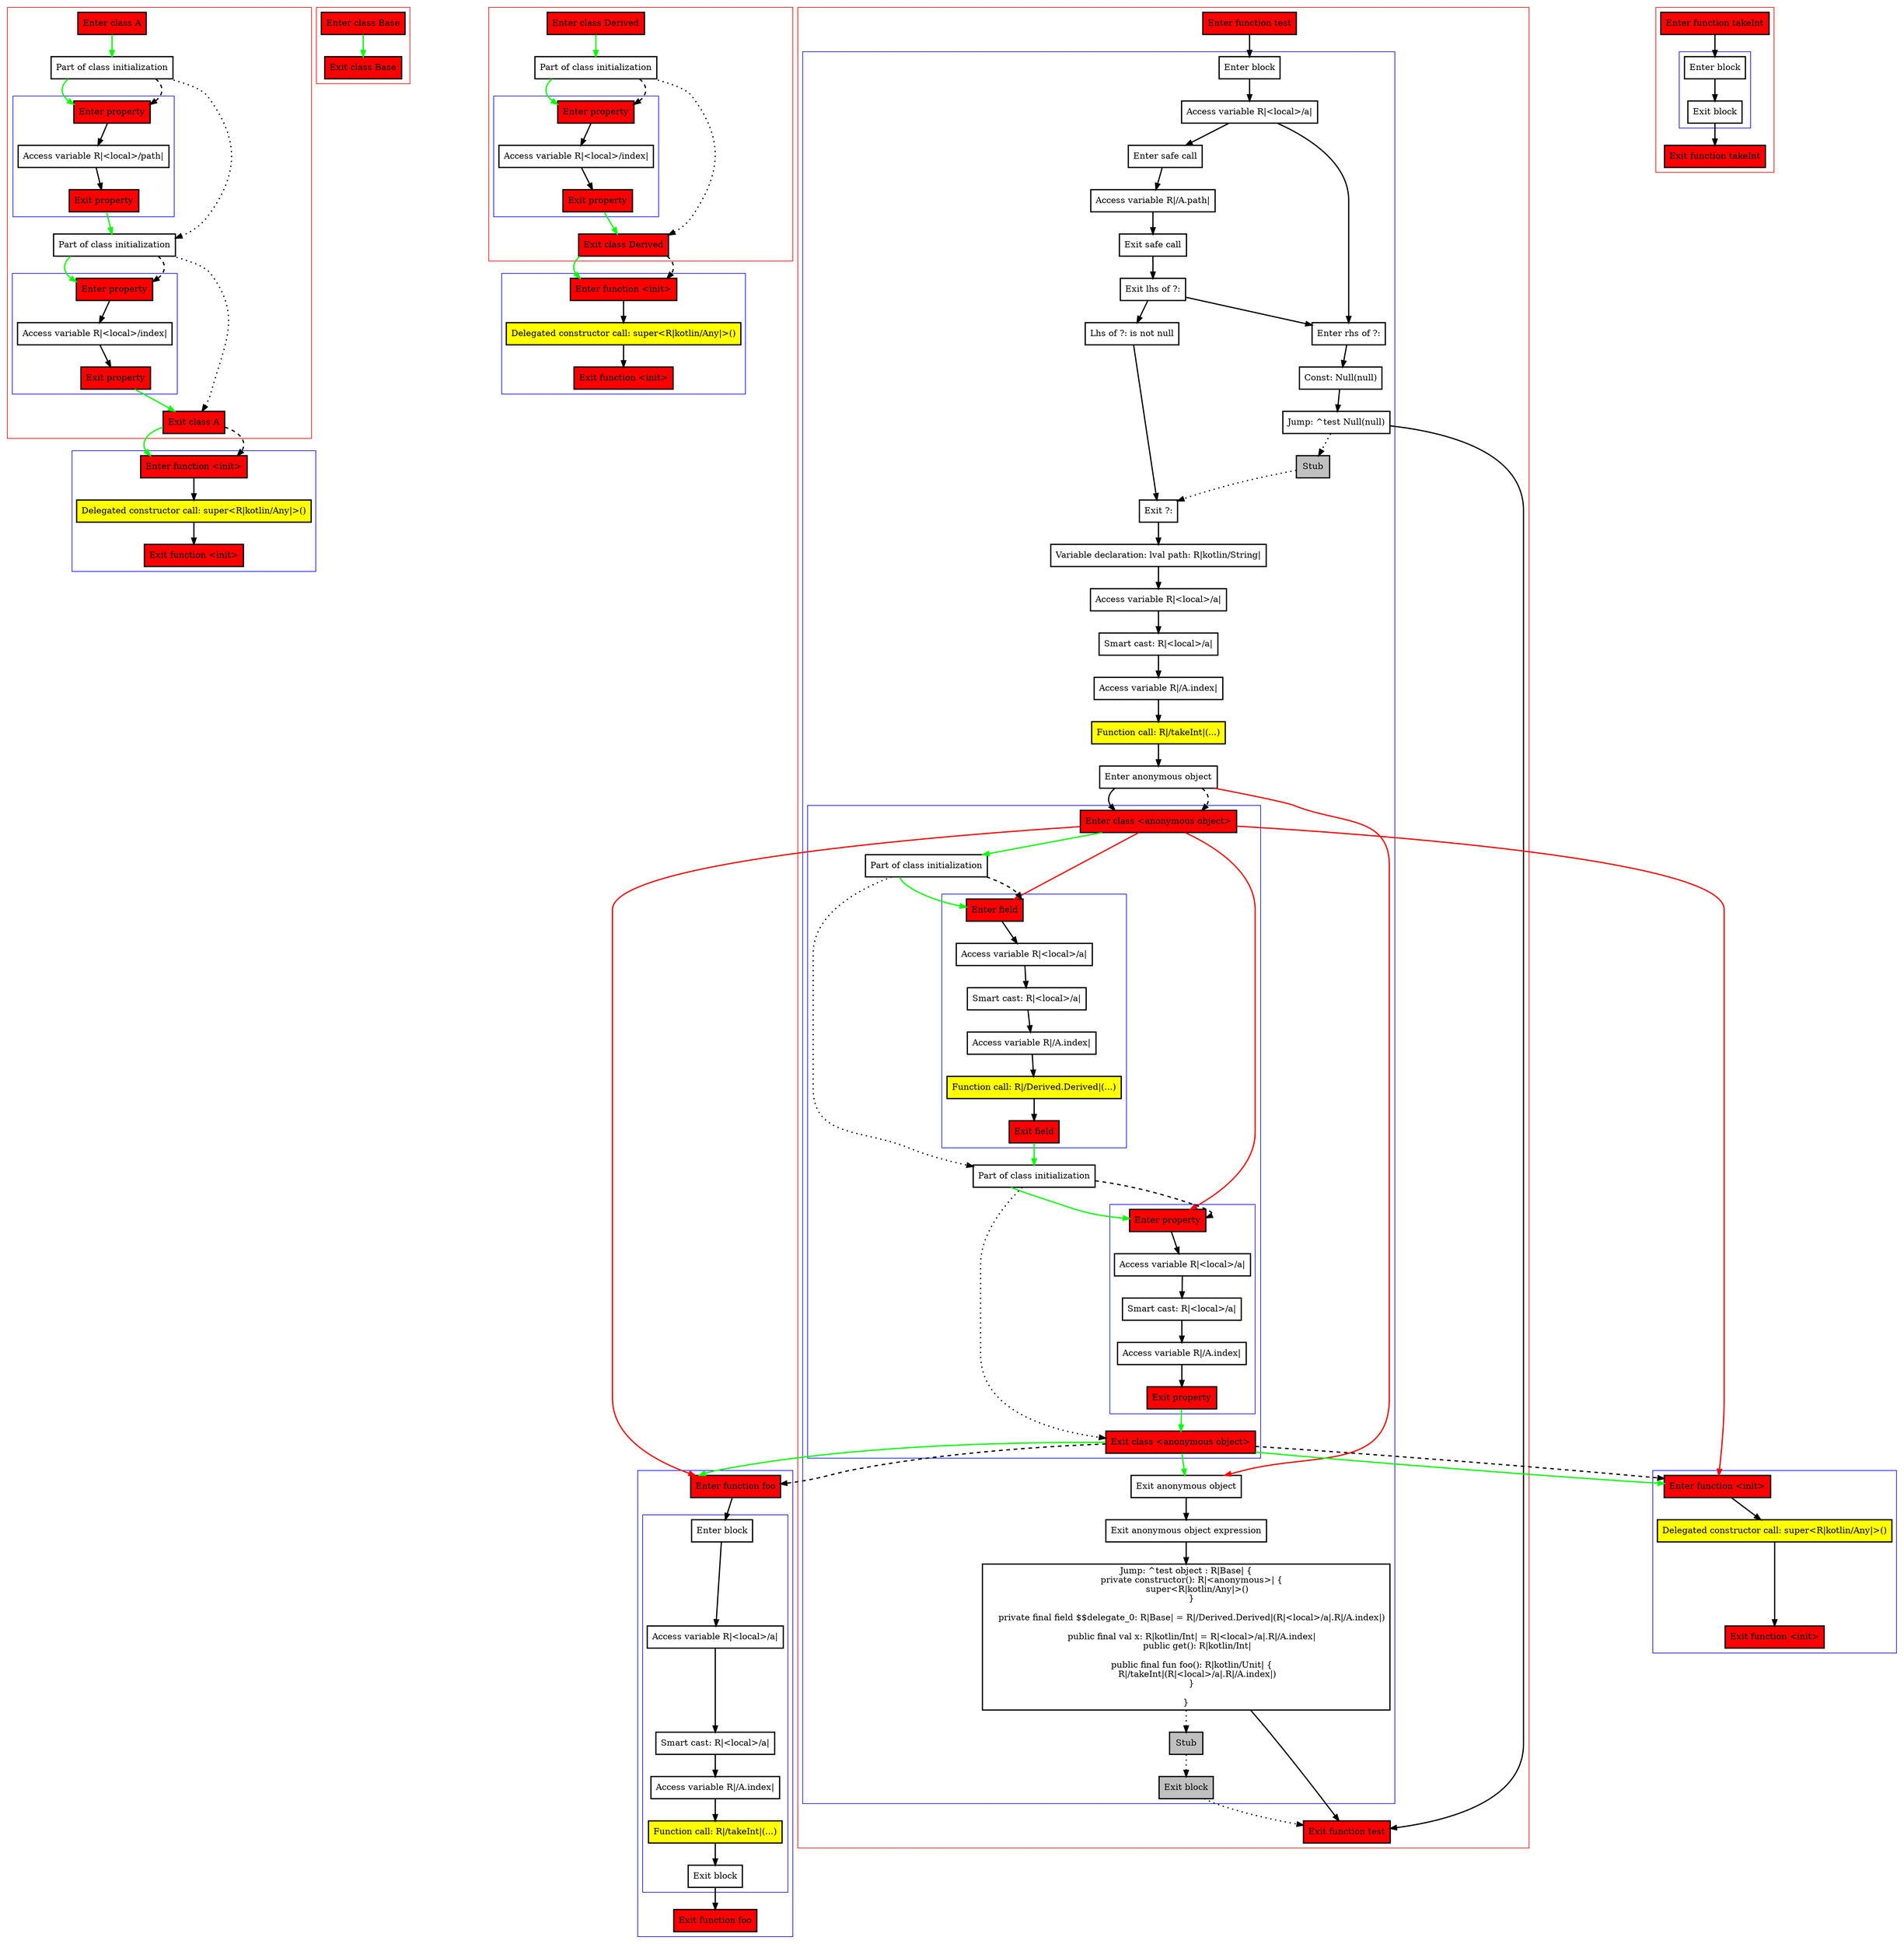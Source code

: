 digraph smartcastInByClause_kt {
    graph [nodesep=3]
    node [shape=box penwidth=2]
    edge [penwidth=2]

    subgraph cluster_0 {
        color=red
        0 [label="Enter class A" style="filled" fillcolor=red];
        1 [label="Part of class initialization"];
        subgraph cluster_1 {
            color=blue
            2 [label="Enter property" style="filled" fillcolor=red];
            3 [label="Access variable R|<local>/path|"];
            4 [label="Exit property" style="filled" fillcolor=red];
        }
        5 [label="Part of class initialization"];
        subgraph cluster_2 {
            color=blue
            6 [label="Enter property" style="filled" fillcolor=red];
            7 [label="Access variable R|<local>/index|"];
            8 [label="Exit property" style="filled" fillcolor=red];
        }
        9 [label="Exit class A" style="filled" fillcolor=red];
    }
    subgraph cluster_3 {
        color=blue
        10 [label="Enter function <init>" style="filled" fillcolor=red];
        11 [label="Delegated constructor call: super<R|kotlin/Any|>()" style="filled" fillcolor=yellow];
        12 [label="Exit function <init>" style="filled" fillcolor=red];
    }
    0 -> {1} [color=green];
    1 -> {2} [color=green];
    1 -> {5} [style=dotted];
    1 -> {2} [style=dashed];
    2 -> {3};
    3 -> {4};
    4 -> {5} [color=green];
    5 -> {6} [color=green];
    5 -> {9} [style=dotted];
    5 -> {6} [style=dashed];
    6 -> {7};
    7 -> {8};
    8 -> {9} [color=green];
    9 -> {10} [color=green];
    9 -> {10} [style=dashed];
    10 -> {11};
    11 -> {12};

    subgraph cluster_4 {
        color=red
        13 [label="Enter class Base" style="filled" fillcolor=red];
        14 [label="Exit class Base" style="filled" fillcolor=red];
    }
    13 -> {14} [color=green];

    subgraph cluster_5 {
        color=red
        15 [label="Enter class Derived" style="filled" fillcolor=red];
        16 [label="Part of class initialization"];
        subgraph cluster_6 {
            color=blue
            17 [label="Enter property" style="filled" fillcolor=red];
            18 [label="Access variable R|<local>/index|"];
            19 [label="Exit property" style="filled" fillcolor=red];
        }
        20 [label="Exit class Derived" style="filled" fillcolor=red];
    }
    subgraph cluster_7 {
        color=blue
        21 [label="Enter function <init>" style="filled" fillcolor=red];
        22 [label="Delegated constructor call: super<R|kotlin/Any|>()" style="filled" fillcolor=yellow];
        23 [label="Exit function <init>" style="filled" fillcolor=red];
    }
    15 -> {16} [color=green];
    16 -> {17} [color=green];
    16 -> {20} [style=dotted];
    16 -> {17} [style=dashed];
    17 -> {18};
    18 -> {19};
    19 -> {20} [color=green];
    20 -> {21} [color=green];
    20 -> {21} [style=dashed];
    21 -> {22};
    22 -> {23};

    subgraph cluster_8 {
        color=red
        24 [label="Enter function test" style="filled" fillcolor=red];
        subgraph cluster_9 {
            color=blue
            25 [label="Enter block"];
            26 [label="Access variable R|<local>/a|"];
            27 [label="Enter safe call"];
            28 [label="Access variable R|/A.path|"];
            29 [label="Exit safe call"];
            30 [label="Exit lhs of ?:"];
            31 [label="Enter rhs of ?:"];
            32 [label="Const: Null(null)"];
            33 [label="Jump: ^test Null(null)"];
            34 [label="Stub" style="filled" fillcolor=gray];
            35 [label="Lhs of ?: is not null"];
            36 [label="Exit ?:"];
            37 [label="Variable declaration: lval path: R|kotlin/String|"];
            38 [label="Access variable R|<local>/a|"];
            39 [label="Smart cast: R|<local>/a|"];
            40 [label="Access variable R|/A.index|"];
            41 [label="Function call: R|/takeInt|(...)" style="filled" fillcolor=yellow];
            42 [label="Enter anonymous object"];
            subgraph cluster_10 {
                color=blue
                43 [label="Enter class <anonymous object>" style="filled" fillcolor=red];
                44 [label="Part of class initialization"];
                subgraph cluster_11 {
                    color=blue
                    45 [label="Enter field" style="filled" fillcolor=red];
                    46 [label="Access variable R|<local>/a|"];
                    47 [label="Smart cast: R|<local>/a|"];
                    48 [label="Access variable R|/A.index|"];
                    49 [label="Function call: R|/Derived.Derived|(...)" style="filled" fillcolor=yellow];
                    50 [label="Exit field" style="filled" fillcolor=red];
                }
                51 [label="Part of class initialization"];
                subgraph cluster_12 {
                    color=blue
                    52 [label="Enter property" style="filled" fillcolor=red];
                    53 [label="Access variable R|<local>/a|"];
                    54 [label="Smart cast: R|<local>/a|"];
                    55 [label="Access variable R|/A.index|"];
                    56 [label="Exit property" style="filled" fillcolor=red];
                }
                57 [label="Exit class <anonymous object>" style="filled" fillcolor=red];
            }
            58 [label="Exit anonymous object"];
            59 [label="Exit anonymous object expression"];
            60 [label="Jump: ^test object : R|Base| {
    private constructor(): R|<anonymous>| {
        super<R|kotlin/Any|>()
    }

    private final field $$delegate_0: R|Base| = R|/Derived.Derived|(R|<local>/a|.R|/A.index|)

    public final val x: R|kotlin/Int| = R|<local>/a|.R|/A.index|
        public get(): R|kotlin/Int|

    public final fun foo(): R|kotlin/Unit| {
        R|/takeInt|(R|<local>/a|.R|/A.index|)
    }

}
"];
            61 [label="Stub" style="filled" fillcolor=gray];
            62 [label="Exit block" style="filled" fillcolor=gray];
        }
        63 [label="Exit function test" style="filled" fillcolor=red];
    }
    subgraph cluster_13 {
        color=blue
        64 [label="Enter function foo" style="filled" fillcolor=red];
        subgraph cluster_14 {
            color=blue
            65 [label="Enter block"];
            66 [label="Access variable R|<local>/a|"];
            67 [label="Smart cast: R|<local>/a|"];
            68 [label="Access variable R|/A.index|"];
            69 [label="Function call: R|/takeInt|(...)" style="filled" fillcolor=yellow];
            70 [label="Exit block"];
        }
        71 [label="Exit function foo" style="filled" fillcolor=red];
    }
    subgraph cluster_15 {
        color=blue
        72 [label="Enter function <init>" style="filled" fillcolor=red];
        73 [label="Delegated constructor call: super<R|kotlin/Any|>()" style="filled" fillcolor=yellow];
        74 [label="Exit function <init>" style="filled" fillcolor=red];
    }
    24 -> {25};
    25 -> {26};
    26 -> {27 31};
    27 -> {28};
    28 -> {29};
    29 -> {30};
    30 -> {31 35};
    31 -> {32};
    32 -> {33};
    33 -> {63};
    33 -> {34} [style=dotted];
    34 -> {36} [style=dotted];
    35 -> {36};
    36 -> {37};
    37 -> {38};
    38 -> {39};
    39 -> {40};
    40 -> {41};
    41 -> {42};
    42 -> {43};
    42 -> {58} [color=red];
    42 -> {43} [style=dashed];
    43 -> {44} [color=green];
    43 -> {45 52 64 72} [color=red];
    44 -> {45} [color=green];
    44 -> {51} [style=dotted];
    44 -> {45} [style=dashed];
    45 -> {46};
    46 -> {47};
    47 -> {48};
    48 -> {49};
    49 -> {50};
    50 -> {51} [color=green];
    51 -> {52} [color=green];
    51 -> {57} [style=dotted];
    51 -> {52} [style=dashed];
    52 -> {53};
    53 -> {54};
    54 -> {55};
    55 -> {56};
    56 -> {57} [color=green];
    57 -> {58 64 72} [color=green];
    57 -> {64 72} [style=dashed];
    58 -> {59};
    59 -> {60};
    60 -> {63};
    60 -> {61} [style=dotted];
    61 -> {62} [style=dotted];
    62 -> {63} [style=dotted];
    64 -> {65};
    65 -> {66};
    66 -> {67};
    67 -> {68};
    68 -> {69};
    69 -> {70};
    70 -> {71};
    72 -> {73};
    73 -> {74};

    subgraph cluster_16 {
        color=red
        75 [label="Enter function takeInt" style="filled" fillcolor=red];
        subgraph cluster_17 {
            color=blue
            76 [label="Enter block"];
            77 [label="Exit block"];
        }
        78 [label="Exit function takeInt" style="filled" fillcolor=red];
    }
    75 -> {76};
    76 -> {77};
    77 -> {78};

}
